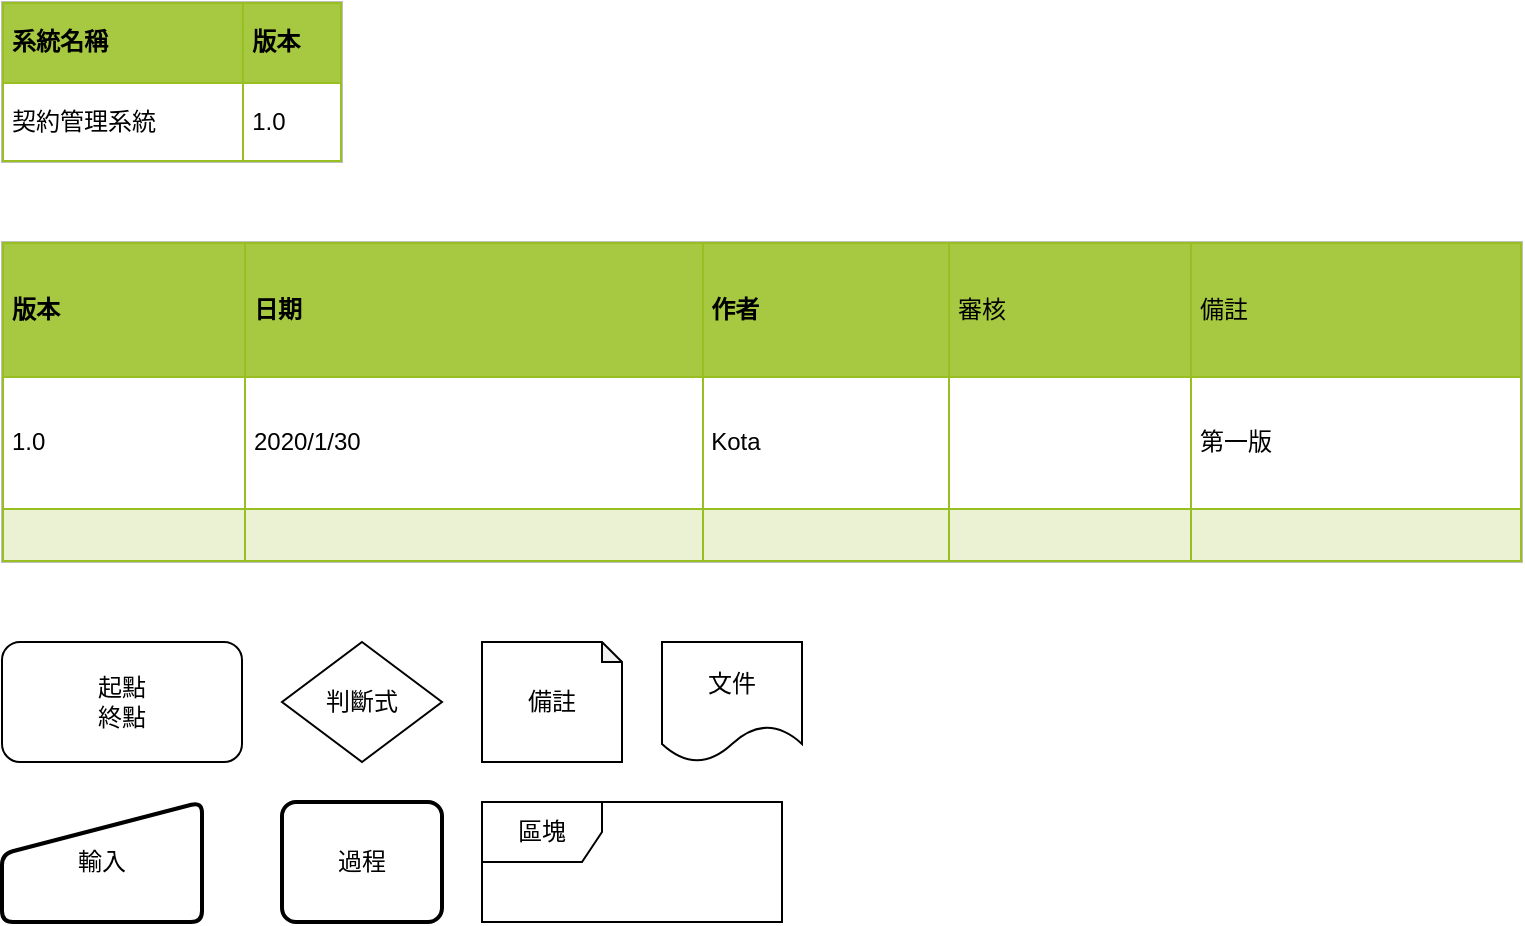 <mxfile version="12.5.3" type="device" pages="2"><diagram id="bTv_0IXVK5T1eY-IbEeX" name="封面"><mxGraphModel dx="838" dy="481" grid="1" gridSize="10" guides="1" tooltips="1" connect="1" arrows="1" fold="1" page="1" pageScale="1" pageWidth="827" pageHeight="1169" math="0" shadow="0"><root><mxCell id="0"/><mxCell id="1" parent="0"/><mxCell id="VybOKy6Z6xoF6EMTnYUp-1" value="&lt;table border=&quot;1&quot; width=&quot;100%&quot; cellpadding=&quot;4&quot; style=&quot;width: 100% ; height: 100% ; border-collapse: collapse&quot;&gt;&lt;tbody&gt;&lt;tr style=&quot;background-color: #a7c942 ; color: #ffffff ; border: 1px solid #98bf21&quot;&gt;&lt;th align=&quot;left&quot;&gt;&lt;font color=&quot;#000000&quot;&gt;版本&lt;/font&gt;&lt;/th&gt;&lt;th align=&quot;left&quot;&gt;&lt;font color=&quot;#000000&quot;&gt;日期&lt;/font&gt;&lt;/th&gt;&lt;th align=&quot;left&quot;&gt;&lt;font color=&quot;#000000&quot;&gt;作者&lt;/font&gt;&lt;/th&gt;&lt;td&gt;&lt;font color=&quot;#000000&quot;&gt;審核&lt;/font&gt;&lt;/td&gt;&lt;td&gt;&lt;font color=&quot;#000000&quot;&gt;備註&lt;/font&gt;&lt;/td&gt;&lt;/tr&gt;&lt;tr style=&quot;border: 1px solid #98bf21&quot;&gt;&lt;td&gt;&lt;font color=&quot;#000000&quot;&gt;1.0&lt;/font&gt;&lt;/td&gt;&lt;td&gt;&lt;font color=&quot;#000000&quot;&gt;2020/1/30&lt;/font&gt;&lt;/td&gt;&lt;td&gt;&lt;font color=&quot;#000000&quot;&gt;Kota&lt;/font&gt;&lt;/td&gt;&lt;td&gt;&lt;font color=&quot;#000000&quot;&gt;&lt;br&gt;&lt;/font&gt;&lt;/td&gt;&lt;td&gt;&lt;font color=&quot;#000000&quot;&gt;第一版&lt;/font&gt;&lt;/td&gt;&lt;/tr&gt;&lt;tr style=&quot;background-color: #eaf2d3 ; border: 1px solid #98bf21&quot;&gt;&lt;td&gt;&lt;/td&gt;&lt;td&gt;&lt;/td&gt;&lt;td&gt;&lt;/td&gt;&lt;td&gt;&lt;/td&gt;&lt;td&gt;&lt;/td&gt;&lt;/tr&gt;&lt;/tbody&gt;&lt;/table&gt;" style="text;html=1;strokeColor=#c0c0c0;fillColor=#ffffff;overflow=fill;rounded=0;" parent="1" vertex="1"><mxGeometry x="40" y="160" width="760" height="160" as="geometry"/></mxCell><mxCell id="VybOKy6Z6xoF6EMTnYUp-2" value="起點&lt;br&gt;終點" style="rounded=1;whiteSpace=wrap;html=1;" parent="1" vertex="1"><mxGeometry x="40" y="360" width="120" height="60" as="geometry"/></mxCell><mxCell id="VybOKy6Z6xoF6EMTnYUp-3" value="判斷式" style="rhombus;whiteSpace=wrap;html=1;" parent="1" vertex="1"><mxGeometry x="180" y="360" width="80" height="60" as="geometry"/></mxCell><mxCell id="VybOKy6Z6xoF6EMTnYUp-4" value="備註" style="shape=note;whiteSpace=wrap;html=1;backgroundOutline=1;darkOpacity=0.05;size=10;" parent="1" vertex="1"><mxGeometry x="280" y="360" width="70" height="60" as="geometry"/></mxCell><mxCell id="VybOKy6Z6xoF6EMTnYUp-5" value="文件" style="shape=document;whiteSpace=wrap;html=1;boundedLbl=1;" parent="1" vertex="1"><mxGeometry x="370" y="360" width="70" height="60" as="geometry"/></mxCell><mxCell id="VybOKy6Z6xoF6EMTnYUp-6" value="輸入" style="html=1;strokeWidth=2;shape=manualInput;whiteSpace=wrap;rounded=1;size=26;arcSize=11;" parent="1" vertex="1"><mxGeometry x="40" y="440" width="100" height="60" as="geometry"/></mxCell><mxCell id="VybOKy6Z6xoF6EMTnYUp-7" value="過程" style="rounded=1;whiteSpace=wrap;html=1;absoluteArcSize=1;arcSize=14;strokeWidth=2;" parent="1" vertex="1"><mxGeometry x="180" y="440" width="80" height="60" as="geometry"/></mxCell><mxCell id="VybOKy6Z6xoF6EMTnYUp-8" value="區塊" style="shape=umlFrame;whiteSpace=wrap;html=1;" parent="1" vertex="1"><mxGeometry x="280" y="440" width="150" height="60" as="geometry"/></mxCell><mxCell id="VybOKy6Z6xoF6EMTnYUp-9" value="&lt;table border=&quot;1&quot; width=&quot;100%&quot; cellpadding=&quot;4&quot; style=&quot;width: 100% ; height: 100% ; border-collapse: collapse&quot;&gt;&lt;tbody&gt;&lt;tr style=&quot;background-color: #a7c942 ; color: #ffffff ; border: 1px solid #98bf21&quot;&gt;&lt;th align=&quot;left&quot;&gt;&lt;font color=&quot;#000000&quot;&gt;系統名稱&lt;/font&gt;&lt;/th&gt;&lt;th align=&quot;left&quot;&gt;&lt;font color=&quot;#000000&quot;&gt;版本&lt;/font&gt;&lt;/th&gt;&lt;/tr&gt;&lt;tr style=&quot;border: 1px solid #98bf21&quot;&gt;&lt;td&gt;&lt;font color=&quot;#000000&quot;&gt;契約管理系統&lt;/font&gt;&lt;/td&gt;&lt;td&gt;&lt;font color=&quot;#000000&quot;&gt;1.0&lt;/font&gt;&lt;/td&gt;&lt;/tr&gt;&lt;/tbody&gt;&lt;/table&gt;" style="text;html=1;strokeColor=#c0c0c0;fillColor=#ffffff;overflow=fill;rounded=0;" parent="1" vertex="1"><mxGeometry x="40" y="40" width="170" height="80" as="geometry"/></mxCell></root></mxGraphModel></diagram><diagram id="kMAqTXcw-pJM9o8iHG-Y" name="主要功能"><mxGraphModel dx="670" dy="404" grid="1" gridSize="10" guides="1" tooltips="1" connect="1" arrows="1" fold="1" page="1" pageScale="1" pageWidth="827" pageHeight="1169" math="0" shadow="0"><root><mxCell id="I1bEY9ynyk8OmgCnjhyH-0"/><mxCell id="I1bEY9ynyk8OmgCnjhyH-1" parent="I1bEY9ynyk8OmgCnjhyH-0"/><mxCell id="tFb-m_fvH4f5PukpoaRH-0" value="密碼權限設定" style="rounded=1;whiteSpace=wrap;html=1;" vertex="1" parent="I1bEY9ynyk8OmgCnjhyH-1"><mxGeometry x="20" y="20" width="120" height="60" as="geometry"/></mxCell><mxCell id="tFb-m_fvH4f5PukpoaRH-1" value="客戶資料建檔" style="rounded=1;whiteSpace=wrap;html=1;" vertex="1" parent="I1bEY9ynyk8OmgCnjhyH-1"><mxGeometry x="160" y="20" width="120" height="60" as="geometry"/></mxCell><mxCell id="tFb-m_fvH4f5PukpoaRH-2" value="郵遞區號設定" style="rounded=1;whiteSpace=wrap;html=1;" vertex="1" parent="I1bEY9ynyk8OmgCnjhyH-1"><mxGeometry x="300" y="20" width="120" height="60" as="geometry"/></mxCell><mxCell id="tFb-m_fvH4f5PukpoaRH-7" value="" style="edgeStyle=orthogonalEdgeStyle;rounded=0;orthogonalLoop=1;jettySize=auto;html=1;" edge="1" parent="I1bEY9ynyk8OmgCnjhyH-1" source="tFb-m_fvH4f5PukpoaRH-3" target="tFb-m_fvH4f5PukpoaRH-4"><mxGeometry relative="1" as="geometry"/></mxCell><mxCell id="tFb-m_fvH4f5PukpoaRH-3" value="產品代號設定" style="rounded=1;whiteSpace=wrap;html=1;" vertex="1" parent="I1bEY9ynyk8OmgCnjhyH-1"><mxGeometry x="440" y="20" width="120" height="60" as="geometry"/></mxCell><mxCell id="tFb-m_fvH4f5PukpoaRH-4" value="產品選項內容設定" style="rounded=1;whiteSpace=wrap;html=1;" vertex="1" parent="I1bEY9ynyk8OmgCnjhyH-1"><mxGeometry x="440" y="100" width="120" height="60" as="geometry"/></mxCell><mxCell id="tFb-m_fvH4f5PukpoaRH-5" value="廠商基本資料建檔" style="rounded=1;whiteSpace=wrap;html=1;" vertex="1" parent="I1bEY9ynyk8OmgCnjhyH-1"><mxGeometry x="160" y="100" width="120" height="60" as="geometry"/></mxCell><mxCell id="tFb-m_fvH4f5PukpoaRH-6" value="殯儀服務資料登錄" style="rounded=1;whiteSpace=wrap;html=1;" vertex="1" parent="I1bEY9ynyk8OmgCnjhyH-1"><mxGeometry x="300" y="100" width="120" height="60" as="geometry"/></mxCell></root></mxGraphModel></diagram></mxfile>